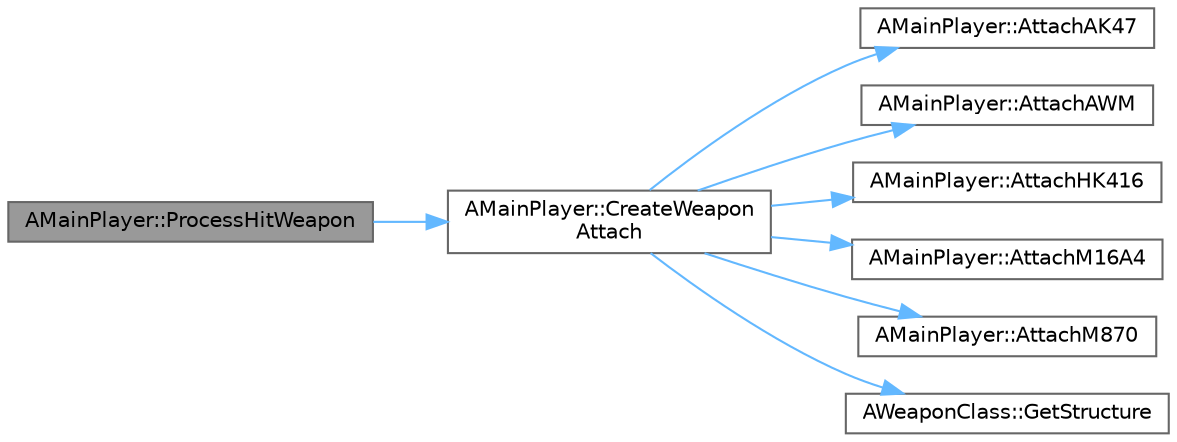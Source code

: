 digraph "AMainPlayer::ProcessHitWeapon"
{
 // LATEX_PDF_SIZE
  bgcolor="transparent";
  edge [fontname=Helvetica,fontsize=10,labelfontname=Helvetica,labelfontsize=10];
  node [fontname=Helvetica,fontsize=10,shape=box,height=0.2,width=0.4];
  rankdir="LR";
  Node1 [id="Node000001",label="AMainPlayer::ProcessHitWeapon",height=0.2,width=0.4,color="gray40", fillcolor="grey60", style="filled", fontcolor="black",tooltip=" "];
  Node1 -> Node2 [id="edge8_Node000001_Node000002",color="steelblue1",style="solid",tooltip=" "];
  Node2 [id="Node000002",label="AMainPlayer::CreateWeapon\lAttach",height=0.2,width=0.4,color="grey40", fillcolor="white", style="filled",URL="$class_a_main_player.html#a9e3a70fc768d6f63866decacd8cdf862",tooltip=" "];
  Node2 -> Node3 [id="edge9_Node000002_Node000003",color="steelblue1",style="solid",tooltip=" "];
  Node3 [id="Node000003",label="AMainPlayer::AttachAK47",height=0.2,width=0.4,color="grey40", fillcolor="white", style="filled",URL="$class_a_main_player.html#a89a156ae9dd5c2fa948720b59c5f1922",tooltip=" "];
  Node2 -> Node4 [id="edge10_Node000002_Node000004",color="steelblue1",style="solid",tooltip=" "];
  Node4 [id="Node000004",label="AMainPlayer::AttachAWM",height=0.2,width=0.4,color="grey40", fillcolor="white", style="filled",URL="$class_a_main_player.html#a13cc59a3fd10e2e1ad8702389050e298",tooltip=" "];
  Node2 -> Node5 [id="edge11_Node000002_Node000005",color="steelblue1",style="solid",tooltip=" "];
  Node5 [id="Node000005",label="AMainPlayer::AttachHK416",height=0.2,width=0.4,color="grey40", fillcolor="white", style="filled",URL="$class_a_main_player.html#a38a9d187658569ec5b22977a1e5c1ef2",tooltip=" "];
  Node2 -> Node6 [id="edge12_Node000002_Node000006",color="steelblue1",style="solid",tooltip=" "];
  Node6 [id="Node000006",label="AMainPlayer::AttachM16A4",height=0.2,width=0.4,color="grey40", fillcolor="white", style="filled",URL="$class_a_main_player.html#a133c6b299f92ddec05532a0d66a870e8",tooltip=" "];
  Node2 -> Node7 [id="edge13_Node000002_Node000007",color="steelblue1",style="solid",tooltip=" "];
  Node7 [id="Node000007",label="AMainPlayer::AttachM870",height=0.2,width=0.4,color="grey40", fillcolor="white", style="filled",URL="$class_a_main_player.html#a70b0bebd04102df839d9ce1317448d9e",tooltip=" "];
  Node2 -> Node8 [id="edge14_Node000002_Node000008",color="steelblue1",style="solid",tooltip=" "];
  Node8 [id="Node000008",label="AWeaponClass::GetStructure",height=0.2,width=0.4,color="grey40", fillcolor="white", style="filled",URL="$class_a_weapon_class.html#a4655bfd562c519cf5ca879abcc3d0d1f",tooltip=" "];
}
